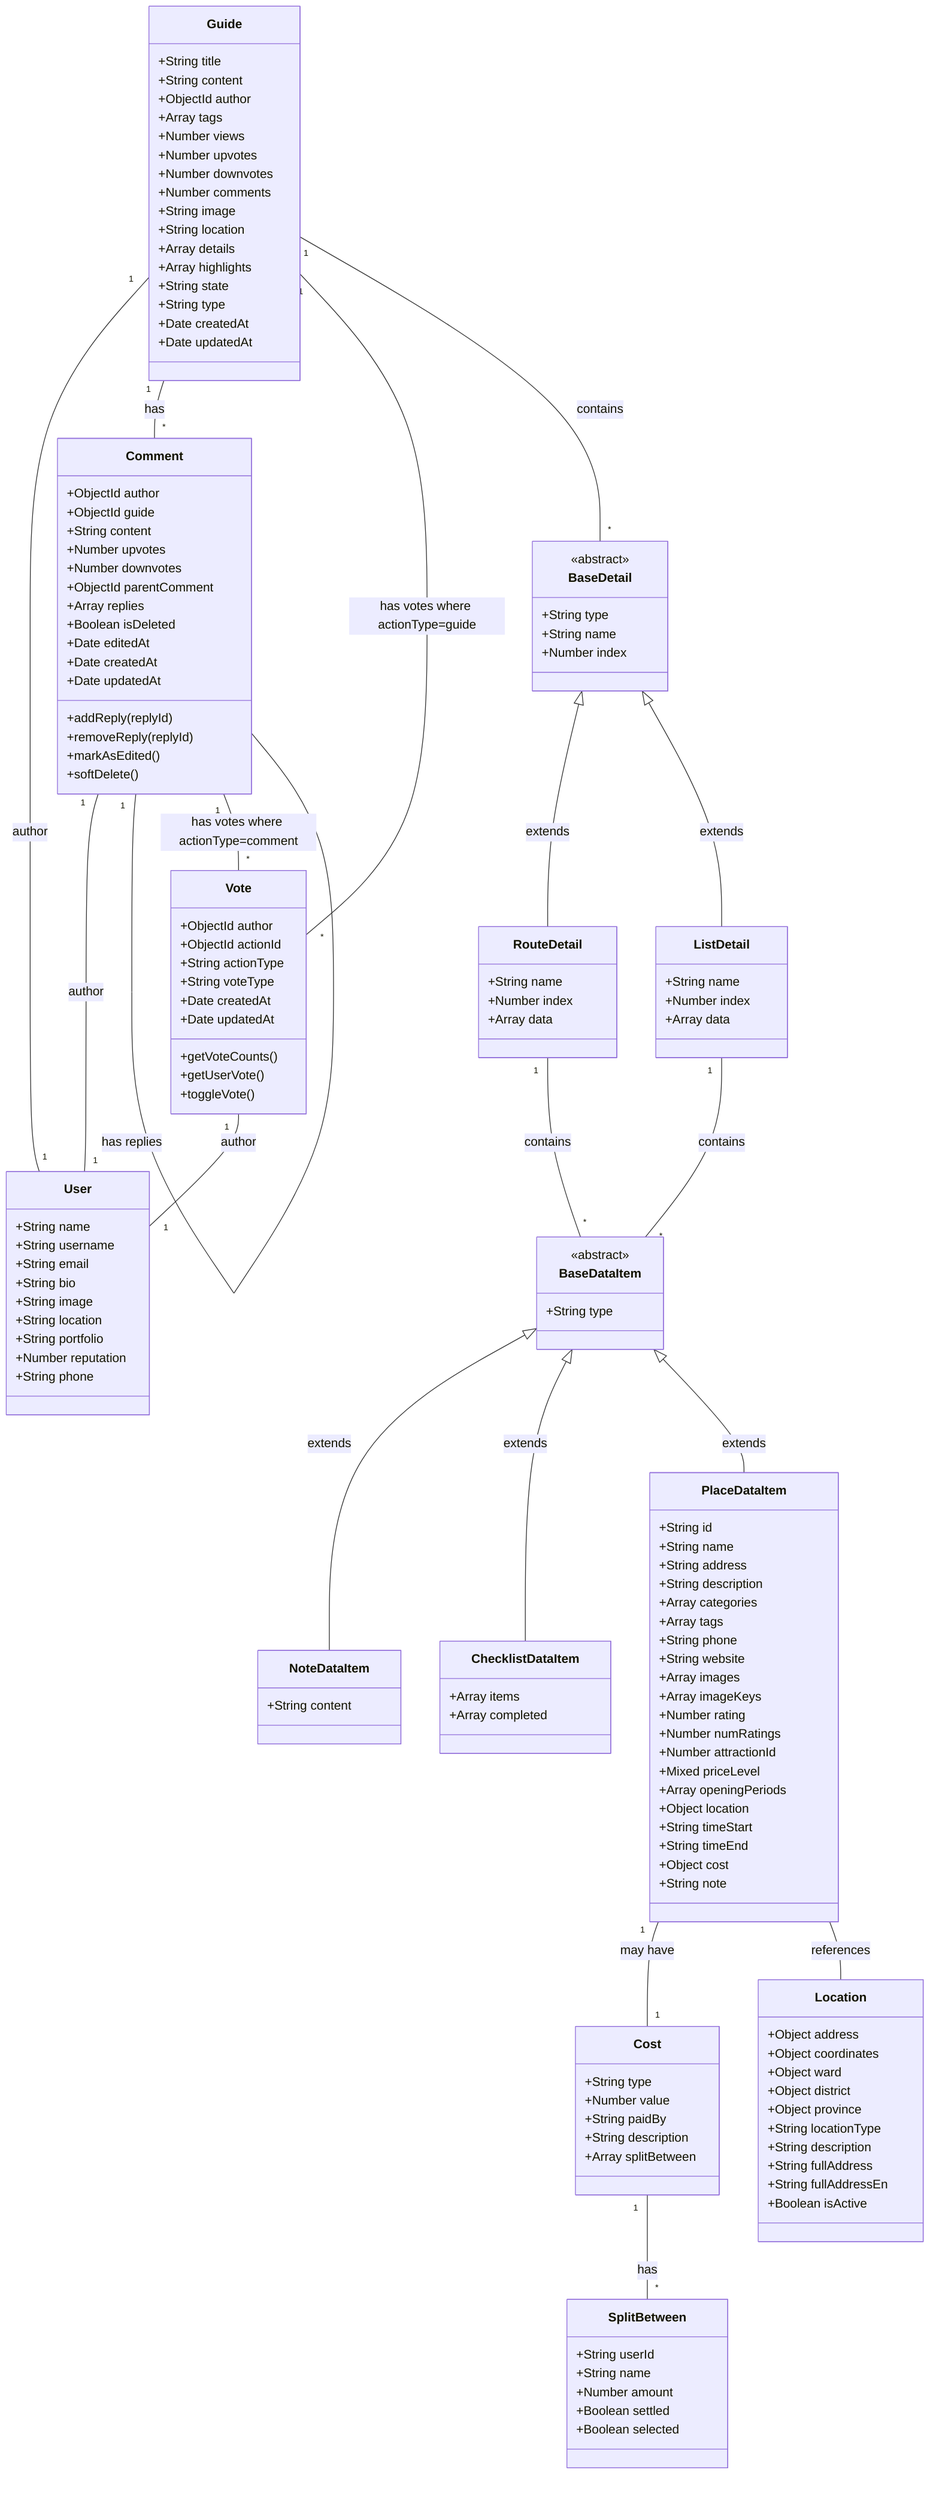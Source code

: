 classDiagram
    class Guide {
        +String title
        +String content
        +ObjectId author
        +Array tags
        +Number views
        +Number upvotes
        +Number downvotes
        +Number comments
        +String image
        +String location
        +Array details
        +Array highlights
        +String state
        +String type
        +Date createdAt
        +Date updatedAt
    }

    class User {
        +String name
        +String username
        +String email
        +String bio
        +String image
        +String location
        +String portfolio
        +Number reputation
        +String phone
    }

    class Comment {
        +ObjectId author
        +ObjectId guide
        +String content
        +Number upvotes
        +Number downvotes
        +ObjectId parentComment
        +Array replies
        +Boolean isDeleted
        +Date editedAt
        +Date createdAt
        +Date updatedAt
        +addReply(replyId)
        +removeReply(replyId)
        +markAsEdited()
        +softDelete()
    }

    class Vote {
        +ObjectId author
        +ObjectId actionId
        +String actionType
        +String voteType
        +Date createdAt
        +Date updatedAt
        +getVoteCounts()
        +getUserVote()
        +toggleVote()
    }

    class BaseDetail {
        <<abstract>>
        +String type
        +String name
        +Number index
    }

    class RouteDetail {
        +String name
        +Number index
        +Array data
    }

    class ListDetail {
        +String name
        +Number index
        +Array data
    }

    class BaseDataItem {
        <<abstract>>
        +String type
    }

    class NoteDataItem {
        +String content
    }

    class ChecklistDataItem {
        +Array items
        +Array completed
    }

    class PlaceDataItem {
        +String id
        +String name
        +String address
        +String description
        +Array categories
        +Array tags
        +String phone
        +String website
        +Array images
        +Array imageKeys
        +Number rating
        +Number numRatings
        +Number attractionId
        +Mixed priceLevel
        +Array openingPeriods
        +Object location
        +String timeStart
        +String timeEnd
        +Object cost
        +String note
    }

    class Cost {
        +String type
        +Number value
        +String paidBy
        +String description
        +Array splitBetween
    }

    class SplitBetween {
        +String userId
        +String name
        +Number amount
        +Boolean settled
        +Boolean selected
    }

    class Location {
        +Object address
        +Object coordinates
        +Object ward
        +Object district
        +Object province
        +String locationType
        +String description
        +String fullAddress
        +String fullAddressEn
        +Boolean isActive
    }

    Guide "1" -- "1" User : author
    Guide "1" -- "*" Comment : has
    Guide "1" -- "*" Vote : has votes where actionType=guide
    Guide "1" -- "*" BaseDetail : contains
    BaseDetail <|-- RouteDetail : extends
    BaseDetail <|-- ListDetail : extends
    RouteDetail "1" -- "*" BaseDataItem : contains
    ListDetail "1" -- "*" BaseDataItem : contains
    BaseDataItem <|-- NoteDataItem : extends
    BaseDataItem <|-- ChecklistDataItem : extends
    BaseDataItem <|-- PlaceDataItem : extends
    PlaceDataItem "1" -- "1" Cost : may have
    Cost "1" -- "*" SplitBetween : has
    Comment "1" -- "1" User : author
    Comment "1" -- "*" Comment : has replies
    Comment "1" -- "*" Vote : has votes where actionType=comment
    Vote "1" -- "1" User : author
    PlaceDataItem -- Location : references
